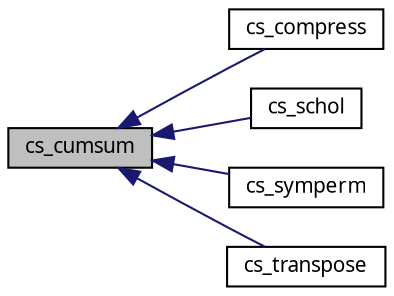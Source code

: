 digraph G
{
  edge [fontname="FreeSans.ttf",fontsize=10,labelfontname="FreeSans.ttf",labelfontsize=10];
  node [fontname="FreeSans.ttf",fontsize=10,shape=record];
  rankdir=LR;
  Node1 [label="cs_cumsum",height=0.2,width=0.4,color="black", fillcolor="grey75", style="filled" fontcolor="black"];
  Node1 -> Node2 [dir=back,color="midnightblue",fontsize=10,style="solid",fontname="FreeSans.ttf"];
  Node2 [label="cs_compress",height=0.2,width=0.4,color="black", fillcolor="white", style="filled",URL="$cs_8h.html#917a026613fc4f26e5c5c1b8ce2f8389"];
  Node1 -> Node3 [dir=back,color="midnightblue",fontsize=10,style="solid",fontname="FreeSans.ttf"];
  Node3 [label="cs_schol",height=0.2,width=0.4,color="black", fillcolor="white", style="filled",URL="$cs_8h.html#7c5aa6c4fadeba20b904a1c56b4543f5"];
  Node1 -> Node4 [dir=back,color="midnightblue",fontsize=10,style="solid",fontname="FreeSans.ttf"];
  Node4 [label="cs_symperm",height=0.2,width=0.4,color="black", fillcolor="white", style="filled",URL="$cs_8h.html#3f7a692a1d59e85e601e4ca13c1acffc"];
  Node1 -> Node5 [dir=back,color="midnightblue",fontsize=10,style="solid",fontname="FreeSans.ttf"];
  Node5 [label="cs_transpose",height=0.2,width=0.4,color="black", fillcolor="white", style="filled",URL="$cs_8h.html#090225477a18abe5f8d5ab26e4efaf3a"];
}
